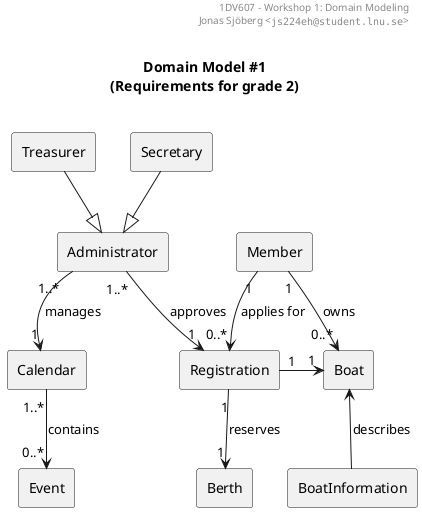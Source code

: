' ~~~~~~~~~~~~~~~~~~~~~~~~~~~~~~~~~~~~~~~~~~~~~~~~~~~~~~
' 1DV607 -- Object-Oriented Design and Analysis with UML
' Workshop 1: Domain Modeling
' ~~~~~~~~~~~~~~~~~~~~~~~~~~~~~~~~~~~~~~~~~~~~~~~~~~~~~~
' Created by Jonas Sjöberg (js224eh) on 2017-09-04.
' Linnaeus University
' ""js224eh@student.lnu.se""
' ""http://www.jonasjberg.com""
' ""https://github.com/jonasjberg""

@startuml
' ______________________________________________________________________________
' ____ CONFIGURATION OPTIONS ___________________________________________________
' debug flag creates a 'svek.dot' and 'svek.svg' file in ~/
' !pragma svek_trace on
allow_mixing

skinparam {
    monochrome true
    'backgroundColor transparent
    classBackgroundColor transparent
    style strictuml
}

' ______________________________________________________________________________
' ____ USECASE DIAGRAM _________________________________________________________

header
1DV607 - Workshop 1: Domain Modeling
Jonas Sjöberg <""js224eh@student.lnu.se"">
end header

title \nDomain Model #1\n(Requirements for grade 2)\n

agent Administrator
agent Member
agent Treasurer
agent Secretary

agent Berth
agent Boat
agent BoatInformation
agent Calendar
agent Event
agent Registration

Treasurer --|> Administrator
Secretary --|> Administrator

Administrator "1..*" --> "1" Registration : approves
Administrator "1..*" --> "1" Calendar : manages
Calendar "1..*" --> "0..*" Event : contains

Member "1" --> "0..*" Registration : applies for
Member "1" --> "0..*" Boat : owns

Registration "1" -> "1" Boat
Registration "1" --> "1" Berth : reserves


Boat <-- BoatInformation : describes

@enduml
